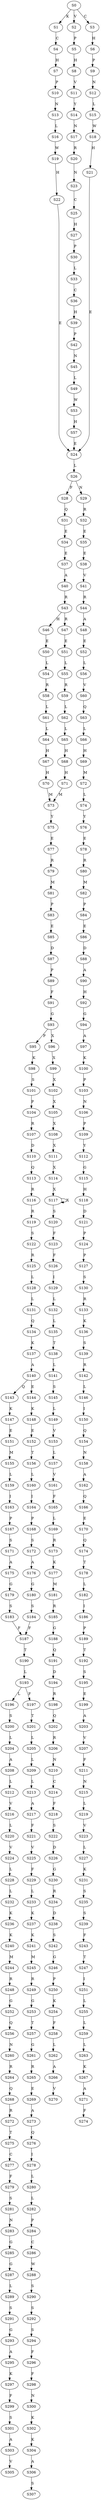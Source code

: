 strict digraph  {
	S0 -> S1 [ label = K ];
	S0 -> S2 [ label = V ];
	S0 -> S3 [ label = C ];
	S1 -> S4 [ label = C ];
	S2 -> S5 [ label = P ];
	S3 -> S6 [ label = H ];
	S4 -> S7 [ label = H ];
	S5 -> S8 [ label = H ];
	S6 -> S9 [ label = P ];
	S7 -> S10 [ label = P ];
	S8 -> S11 [ label = V ];
	S9 -> S12 [ label = N ];
	S10 -> S13 [ label = N ];
	S11 -> S14 [ label = Y ];
	S12 -> S15 [ label = L ];
	S13 -> S16 [ label = L ];
	S14 -> S17 [ label = N ];
	S15 -> S18 [ label = W ];
	S16 -> S19 [ label = W ];
	S17 -> S20 [ label = R ];
	S18 -> S21 [ label = H ];
	S19 -> S22 [ label = H ];
	S20 -> S23 [ label = N ];
	S21 -> S24 [ label = E ];
	S22 -> S24 [ label = E ];
	S23 -> S25 [ label = C ];
	S24 -> S26 [ label = L ];
	S25 -> S27 [ label = H ];
	S26 -> S28 [ label = F ];
	S26 -> S29 [ label = N ];
	S27 -> S30 [ label = P ];
	S28 -> S31 [ label = Q ];
	S29 -> S32 [ label = R ];
	S30 -> S33 [ label = L ];
	S31 -> S34 [ label = E ];
	S32 -> S35 [ label = E ];
	S33 -> S36 [ label = C ];
	S34 -> S37 [ label = E ];
	S35 -> S38 [ label = E ];
	S36 -> S39 [ label = H ];
	S37 -> S40 [ label = A ];
	S38 -> S41 [ label = V ];
	S39 -> S42 [ label = P ];
	S40 -> S43 [ label = R ];
	S41 -> S44 [ label = R ];
	S42 -> S45 [ label = N ];
	S43 -> S46 [ label = H ];
	S43 -> S47 [ label = R ];
	S44 -> S48 [ label = A ];
	S45 -> S49 [ label = L ];
	S46 -> S50 [ label = E ];
	S47 -> S51 [ label = E ];
	S48 -> S52 [ label = E ];
	S49 -> S53 [ label = W ];
	S50 -> S54 [ label = L ];
	S51 -> S55 [ label = L ];
	S52 -> S56 [ label = L ];
	S53 -> S57 [ label = H ];
	S54 -> S58 [ label = R ];
	S55 -> S59 [ label = R ];
	S56 -> S60 [ label = V ];
	S57 -> S24 [ label = E ];
	S58 -> S61 [ label = L ];
	S59 -> S62 [ label = L ];
	S60 -> S63 [ label = Q ];
	S61 -> S64 [ label = L ];
	S62 -> S65 [ label = L ];
	S63 -> S66 [ label = L ];
	S64 -> S67 [ label = H ];
	S65 -> S68 [ label = H ];
	S66 -> S69 [ label = H ];
	S67 -> S70 [ label = H ];
	S68 -> S71 [ label = H ];
	S69 -> S72 [ label = M ];
	S70 -> S73 [ label = M ];
	S71 -> S73 [ label = M ];
	S72 -> S74 [ label = L ];
	S73 -> S75 [ label = Y ];
	S74 -> S76 [ label = Y ];
	S75 -> S77 [ label = E ];
	S76 -> S78 [ label = E ];
	S77 -> S79 [ label = R ];
	S78 -> S80 [ label = R ];
	S79 -> S81 [ label = M ];
	S80 -> S82 [ label = M ];
	S81 -> S83 [ label = P ];
	S82 -> S84 [ label = P ];
	S83 -> S85 [ label = E ];
	S84 -> S86 [ label = E ];
	S85 -> S87 [ label = D ];
	S86 -> S88 [ label = D ];
	S87 -> S89 [ label = P ];
	S88 -> S90 [ label = A ];
	S89 -> S91 [ label = F ];
	S90 -> S92 [ label = H ];
	S91 -> S93 [ label = G ];
	S92 -> S94 [ label = G ];
	S93 -> S95 [ label = P ];
	S93 -> S96 [ label = X ];
	S94 -> S97 [ label = A ];
	S95 -> S98 [ label = K ];
	S96 -> S99 [ label = X ];
	S97 -> S100 [ label = K ];
	S98 -> S101 [ label = S ];
	S99 -> S102 [ label = X ];
	S100 -> S103 [ label = P ];
	S101 -> S104 [ label = P ];
	S102 -> S105 [ label = X ];
	S103 -> S106 [ label = N ];
	S104 -> S107 [ label = R ];
	S105 -> S108 [ label = X ];
	S106 -> S109 [ label = P ];
	S107 -> S110 [ label = D ];
	S108 -> S111 [ label = X ];
	S109 -> S112 [ label = Y ];
	S110 -> S113 [ label = Q ];
	S111 -> S114 [ label = X ];
	S112 -> S115 [ label = G ];
	S113 -> S116 [ label = R ];
	S114 -> S117 [ label = X ];
	S115 -> S118 [ label = H ];
	S116 -> S119 [ label = R ];
	S117 -> S120 [ label = S ];
	S117 -> S117 [ label = X ];
	S118 -> S121 [ label = D ];
	S119 -> S122 [ label = S ];
	S120 -> S123 [ label = F ];
	S121 -> S124 [ label = P ];
	S122 -> S125 [ label = R ];
	S123 -> S126 [ label = F ];
	S124 -> S127 [ label = P ];
	S125 -> S128 [ label = L ];
	S126 -> S129 [ label = I ];
	S127 -> S130 [ label = S ];
	S128 -> S131 [ label = L ];
	S129 -> S132 [ label = L ];
	S130 -> S133 [ label = R ];
	S131 -> S134 [ label = Q ];
	S132 -> S135 [ label = L ];
	S133 -> S136 [ label = K ];
	S134 -> S137 [ label = K ];
	S135 -> S138 [ label = T ];
	S136 -> S139 [ label = S ];
	S137 -> S140 [ label = A ];
	S138 -> S141 [ label = L ];
	S139 -> S142 [ label = R ];
	S140 -> S143 [ label = Q ];
	S140 -> S144 [ label = E ];
	S141 -> S145 [ label = S ];
	S142 -> S146 [ label = L ];
	S143 -> S147 [ label = K ];
	S144 -> S148 [ label = K ];
	S145 -> S149 [ label = L ];
	S146 -> S150 [ label = I ];
	S147 -> S151 [ label = E ];
	S148 -> S152 [ label = E ];
	S149 -> S153 [ label = V ];
	S150 -> S154 [ label = Q ];
	S151 -> S155 [ label = M ];
	S152 -> S156 [ label = T ];
	S153 -> S157 [ label = L ];
	S154 -> S158 [ label = N ];
	S155 -> S159 [ label = L ];
	S156 -> S160 [ label = L ];
	S157 -> S161 [ label = V ];
	S158 -> S162 [ label = A ];
	S159 -> S163 [ label = I ];
	S160 -> S164 [ label = I ];
	S161 -> S165 [ label = F ];
	S162 -> S166 [ label = Q ];
	S163 -> S167 [ label = P ];
	S164 -> S168 [ label = P ];
	S165 -> S169 [ label = L ];
	S166 -> S170 [ label = E ];
	S167 -> S171 [ label = S ];
	S168 -> S172 [ label = S ];
	S169 -> S173 [ label = R ];
	S170 -> S174 [ label = Q ];
	S171 -> S175 [ label = A ];
	S172 -> S176 [ label = A ];
	S173 -> S177 [ label = K ];
	S174 -> S178 [ label = T ];
	S175 -> S179 [ label = G ];
	S176 -> S180 [ label = G ];
	S177 -> S181 [ label = M ];
	S178 -> S182 [ label = L ];
	S179 -> S183 [ label = S ];
	S180 -> S184 [ label = S ];
	S181 -> S185 [ label = R ];
	S182 -> S186 [ label = I ];
	S183 -> S187 [ label = F ];
	S184 -> S187 [ label = F ];
	S185 -> S188 [ label = G ];
	S186 -> S189 [ label = P ];
	S187 -> S190 [ label = T ];
	S188 -> S191 [ label = Q ];
	S189 -> S192 [ label = T ];
	S190 -> S193 [ label = L ];
	S191 -> S194 [ label = D ];
	S192 -> S195 [ label = S ];
	S193 -> S196 [ label = L ];
	S193 -> S197 [ label = F ];
	S194 -> S198 [ label = R ];
	S195 -> S199 [ label = E ];
	S196 -> S200 [ label = S ];
	S197 -> S201 [ label = T ];
	S198 -> S202 [ label = Q ];
	S199 -> S203 [ label = A ];
	S200 -> S204 [ label = L ];
	S201 -> S205 [ label = L ];
	S202 -> S206 [ label = R ];
	S203 -> S207 [ label = V ];
	S204 -> S208 [ label = A ];
	S205 -> S209 [ label = L ];
	S206 -> S210 [ label = N ];
	S207 -> S211 [ label = F ];
	S208 -> S212 [ label = L ];
	S209 -> S213 [ label = L ];
	S210 -> S214 [ label = C ];
	S211 -> S215 [ label = N ];
	S212 -> S216 [ label = V ];
	S213 -> S217 [ label = A ];
	S214 -> S218 [ label = F ];
	S215 -> S219 [ label = L ];
	S216 -> S220 [ label = L ];
	S217 -> S221 [ label = F ];
	S218 -> S222 [ label = S ];
	S219 -> S223 [ label = V ];
	S220 -> S224 [ label = V ];
	S221 -> S225 [ label = V ];
	S222 -> S226 [ label = D ];
	S223 -> S227 [ label = L ];
	S224 -> S228 [ label = L ];
	S225 -> S229 [ label = F ];
	S226 -> S230 [ label = G ];
	S227 -> S231 [ label = K ];
	S228 -> S232 [ label = L ];
	S229 -> S233 [ label = L ];
	S230 -> S234 [ label = R ];
	S231 -> S235 [ label = S ];
	S232 -> S236 [ label = K ];
	S233 -> S237 [ label = K ];
	S234 -> S238 [ label = D ];
	S235 -> S239 [ label = S ];
	S236 -> S240 [ label = K ];
	S237 -> S241 [ label = K ];
	S238 -> S242 [ label = S ];
	S239 -> S243 [ label = F ];
	S240 -> S244 [ label = M ];
	S241 -> S245 [ label = M ];
	S242 -> S246 [ label = G ];
	S243 -> S247 [ label = T ];
	S244 -> S248 [ label = R ];
	S245 -> S249 [ label = R ];
	S246 -> S250 [ label = P ];
	S247 -> S251 [ label = I ];
	S248 -> S252 [ label = G ];
	S249 -> S253 [ label = G ];
	S250 -> S254 [ label = K ];
	S251 -> S255 [ label = L ];
	S252 -> S256 [ label = Q ];
	S253 -> S257 [ label = T ];
	S254 -> S258 [ label = F ];
	S255 -> S259 [ label = L ];
	S256 -> S260 [ label = N ];
	S257 -> S261 [ label = G ];
	S258 -> S262 [ label = L ];
	S259 -> S263 [ label = L ];
	S260 -> S264 [ label = R ];
	S261 -> S265 [ label = R ];
	S262 -> S266 [ label = A ];
	S263 -> S267 [ label = K ];
	S264 -> S268 [ label = Q ];
	S265 -> S269 [ label = E ];
	S266 -> S270 [ label = V ];
	S267 -> S271 [ label = A ];
	S268 -> S272 [ label = R ];
	S269 -> S273 [ label = A ];
	S271 -> S274 [ label = F ];
	S272 -> S275 [ label = T ];
	S273 -> S276 [ label = Q ];
	S275 -> S277 [ label = C ];
	S276 -> S278 [ label = I ];
	S277 -> S279 [ label = F ];
	S278 -> S280 [ label = L ];
	S279 -> S281 [ label = S ];
	S280 -> S282 [ label = L ];
	S281 -> S283 [ label = N ];
	S282 -> S284 [ label = P ];
	S283 -> S285 [ label = G ];
	S284 -> S286 [ label = C ];
	S285 -> S287 [ label = G ];
	S286 -> S288 [ label = W ];
	S287 -> S289 [ label = L ];
	S288 -> S290 [ label = S ];
	S289 -> S291 [ label = S ];
	S290 -> S292 [ label = S ];
	S291 -> S293 [ label = G ];
	S292 -> S294 [ label = S ];
	S293 -> S295 [ label = A ];
	S294 -> S296 [ label = F ];
	S295 -> S297 [ label = K ];
	S296 -> S298 [ label = F ];
	S297 -> S299 [ label = F ];
	S298 -> S300 [ label = N ];
	S299 -> S301 [ label = S ];
	S300 -> S302 [ label = K ];
	S301 -> S303 [ label = A ];
	S302 -> S304 [ label = K ];
	S303 -> S305 [ label = V ];
	S304 -> S306 [ label = A ];
	S306 -> S307 [ label = S ];
}
